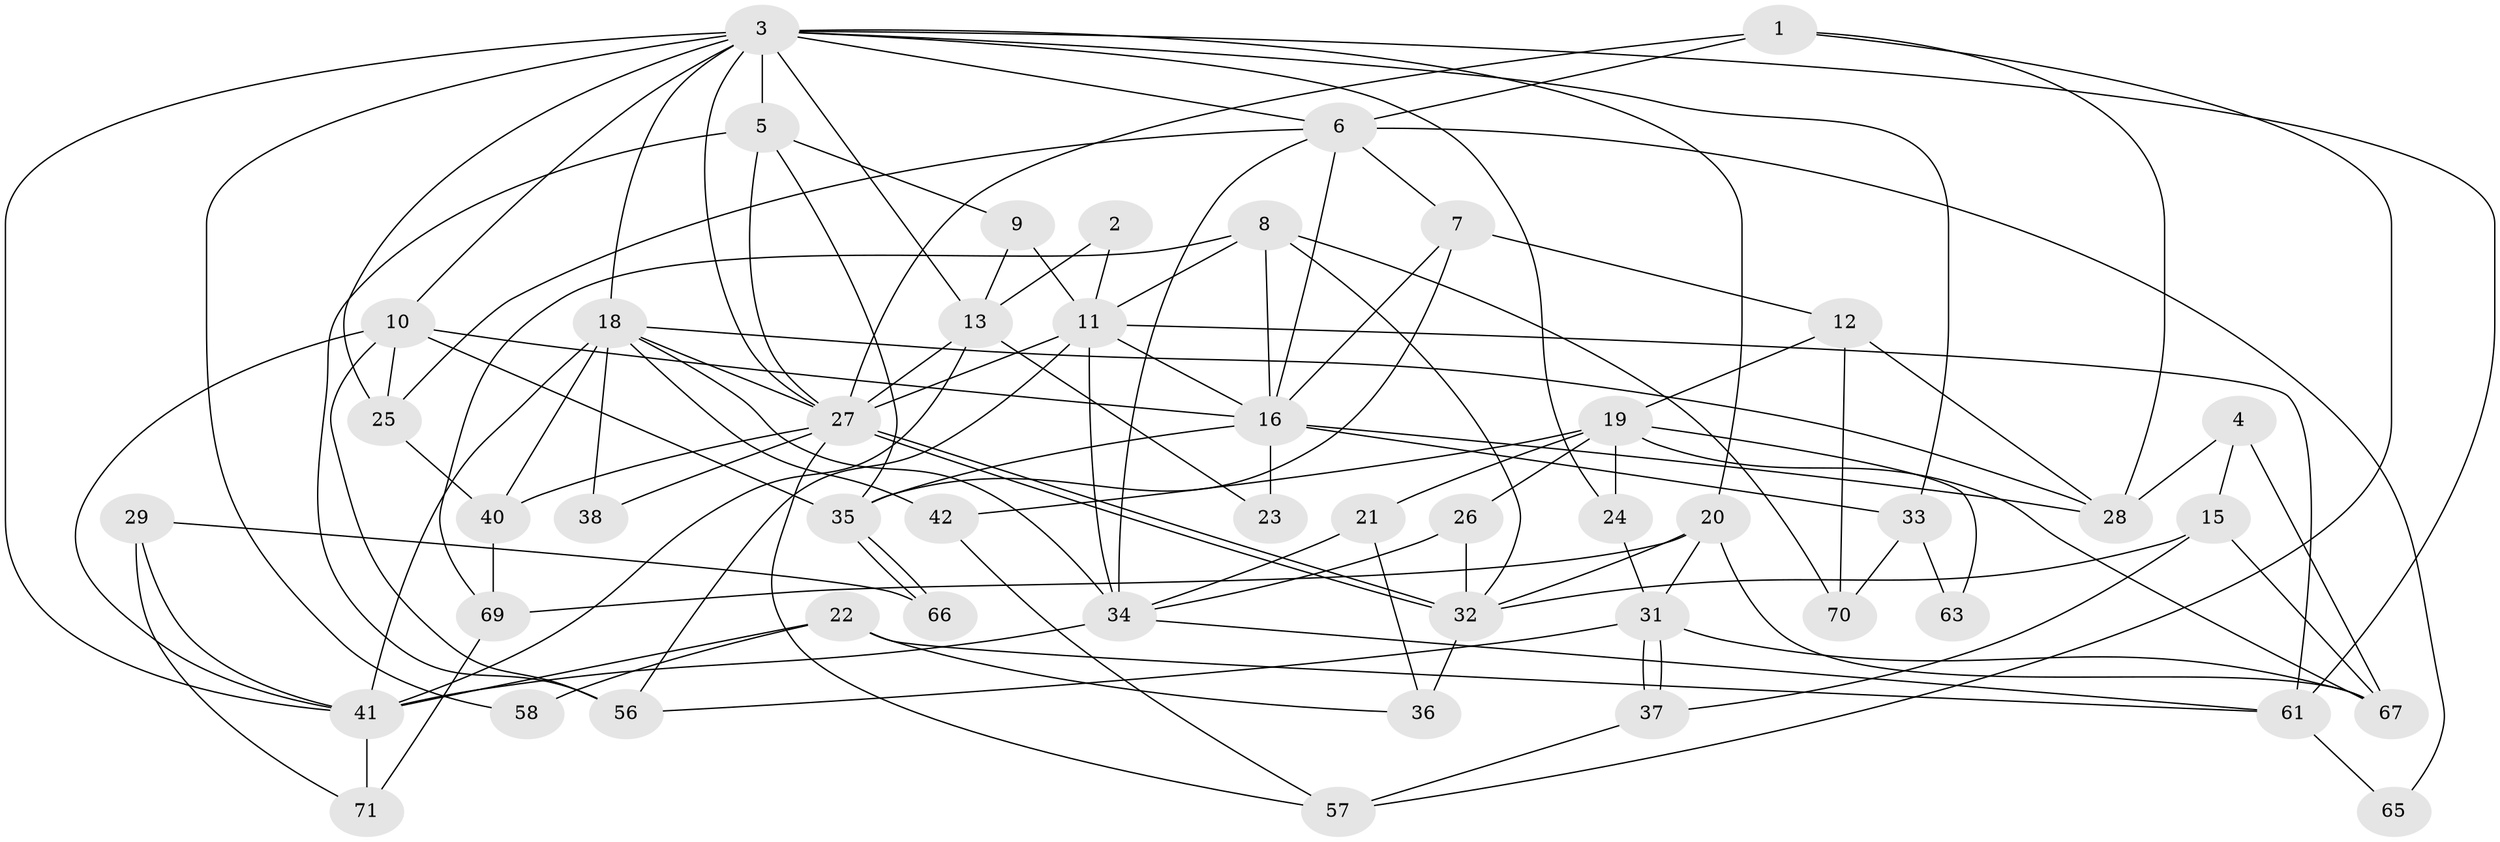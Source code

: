 // original degree distribution, {4: 0.30985915492957744, 2: 0.15492957746478872, 6: 0.14084507042253522, 3: 0.2112676056338028, 5: 0.15492957746478872, 7: 0.028169014084507043}
// Generated by graph-tools (version 1.1) at 2025/18/03/04/25 18:18:32]
// undirected, 49 vertices, 116 edges
graph export_dot {
graph [start="1"]
  node [color=gray90,style=filled];
  1;
  2;
  3 [super="+14+39"];
  4;
  5;
  6 [super="+59+60"];
  7;
  8 [super="+52"];
  9;
  10 [super="+62"];
  11 [super="+17"];
  12 [super="+43+30"];
  13 [super="+50"];
  15;
  16 [super="+49+46"];
  18 [super="+51"];
  19;
  20 [super="+48+55"];
  21;
  22;
  23;
  24 [super="+45"];
  25;
  26 [super="+44"];
  27 [super="+68+64"];
  28;
  29;
  31;
  32 [super="+47"];
  33;
  34 [super="+54"];
  35;
  36;
  37;
  38;
  40;
  41 [super="+53"];
  42;
  56;
  57;
  58;
  61;
  63;
  65;
  66;
  67;
  69;
  70;
  71;
  1 -- 57;
  1 -- 28;
  1 -- 6;
  1 -- 27;
  2 -- 11;
  2 -- 13;
  3 -- 41;
  3 -- 24;
  3 -- 33;
  3 -- 5;
  3 -- 61;
  3 -- 20;
  3 -- 25;
  3 -- 58;
  3 -- 13;
  3 -- 10;
  3 -- 6;
  3 -- 27;
  3 -- 18;
  4 -- 67;
  4 -- 28;
  4 -- 15;
  5 -- 56;
  5 -- 9;
  5 -- 35;
  5 -- 27;
  6 -- 7;
  6 -- 25;
  6 -- 65;
  6 -- 34;
  6 -- 16;
  7 -- 16;
  7 -- 35;
  7 -- 12;
  8 -- 70;
  8 -- 16;
  8 -- 11;
  8 -- 69;
  8 -- 32;
  9 -- 13;
  9 -- 11;
  10 -- 25;
  10 -- 56;
  10 -- 41;
  10 -- 35;
  10 -- 16;
  11 -- 34;
  11 -- 61;
  11 -- 56;
  11 -- 27;
  11 -- 16;
  12 -- 19;
  12 -- 28 [weight=2];
  12 -- 70;
  13 -- 27;
  13 -- 23;
  13 -- 41;
  15 -- 67;
  15 -- 37;
  15 -- 32;
  16 -- 33;
  16 -- 35;
  16 -- 28;
  16 -- 23;
  18 -- 27;
  18 -- 38;
  18 -- 41;
  18 -- 34;
  18 -- 40;
  18 -- 42;
  18 -- 28;
  19 -- 42;
  19 -- 21;
  19 -- 26;
  19 -- 63;
  19 -- 67;
  19 -- 24;
  20 -- 32;
  20 -- 67;
  20 -- 69;
  20 -- 31;
  21 -- 36;
  21 -- 34;
  22 -- 61;
  22 -- 36;
  22 -- 58;
  22 -- 41;
  24 -- 31;
  25 -- 40;
  26 -- 34;
  26 -- 32 [weight=2];
  27 -- 32;
  27 -- 32;
  27 -- 40;
  27 -- 38;
  27 -- 57;
  29 -- 71;
  29 -- 66;
  29 -- 41;
  31 -- 37;
  31 -- 37;
  31 -- 56;
  31 -- 67;
  32 -- 36 [weight=2];
  33 -- 63;
  33 -- 70;
  34 -- 41;
  34 -- 61;
  35 -- 66;
  35 -- 66;
  37 -- 57;
  40 -- 69;
  41 -- 71;
  42 -- 57;
  61 -- 65;
  69 -- 71;
}
